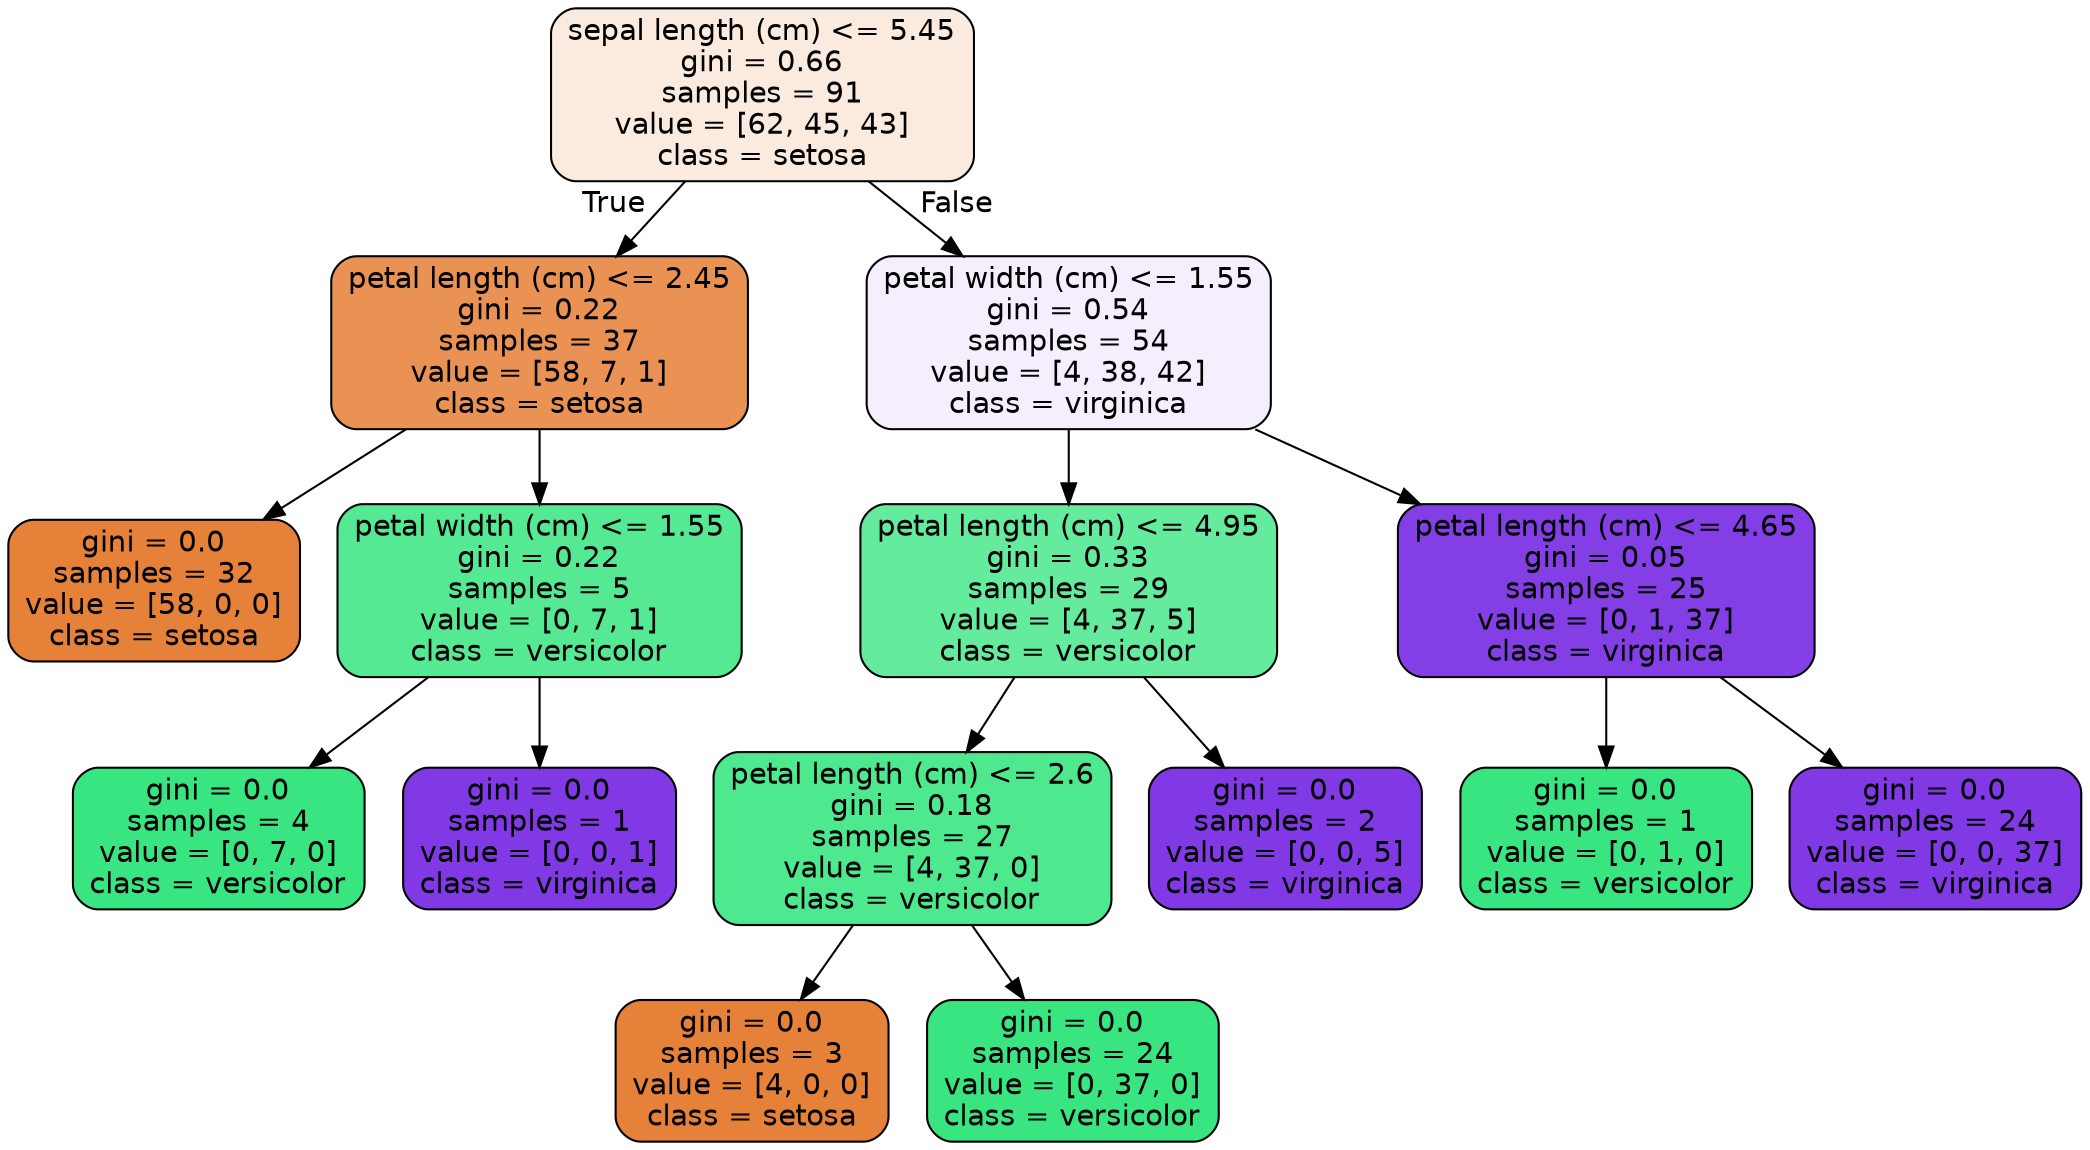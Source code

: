 digraph Tree {
node [shape=box, style="filled, rounded", color="black", fontname="helvetica"] ;
edge [fontname="helvetica"] ;
0 [label="sepal length (cm) <= 5.45\ngini = 0.66\nsamples = 91\nvalue = [62, 45, 43]\nclass = setosa", fillcolor="#fbebdf"] ;
1 [label="petal length (cm) <= 2.45\ngini = 0.22\nsamples = 37\nvalue = [58, 7, 1]\nclass = setosa", fillcolor="#e99254"] ;
0 -> 1 [labeldistance=2.5, labelangle=45, headlabel="True"] ;
2 [label="gini = 0.0\nsamples = 32\nvalue = [58, 0, 0]\nclass = setosa", fillcolor="#e58139"] ;
1 -> 2 ;
3 [label="petal width (cm) <= 1.55\ngini = 0.22\nsamples = 5\nvalue = [0, 7, 1]\nclass = versicolor", fillcolor="#55e993"] ;
1 -> 3 ;
4 [label="gini = 0.0\nsamples = 4\nvalue = [0, 7, 0]\nclass = versicolor", fillcolor="#39e581"] ;
3 -> 4 ;
5 [label="gini = 0.0\nsamples = 1\nvalue = [0, 0, 1]\nclass = virginica", fillcolor="#8139e5"] ;
3 -> 5 ;
6 [label="petal width (cm) <= 1.55\ngini = 0.54\nsamples = 54\nvalue = [4, 38, 42]\nclass = virginica", fillcolor="#f4eefd"] ;
0 -> 6 [labeldistance=2.5, labelangle=-45, headlabel="False"] ;
7 [label="petal length (cm) <= 4.95\ngini = 0.33\nsamples = 29\nvalue = [4, 37, 5]\nclass = versicolor", fillcolor="#64eb9d"] ;
6 -> 7 ;
8 [label="petal length (cm) <= 2.6\ngini = 0.18\nsamples = 27\nvalue = [4, 37, 0]\nclass = versicolor", fillcolor="#4ee88f"] ;
7 -> 8 ;
9 [label="gini = 0.0\nsamples = 3\nvalue = [4, 0, 0]\nclass = setosa", fillcolor="#e58139"] ;
8 -> 9 ;
10 [label="gini = 0.0\nsamples = 24\nvalue = [0, 37, 0]\nclass = versicolor", fillcolor="#39e581"] ;
8 -> 10 ;
11 [label="gini = 0.0\nsamples = 2\nvalue = [0, 0, 5]\nclass = virginica", fillcolor="#8139e5"] ;
7 -> 11 ;
12 [label="petal length (cm) <= 4.65\ngini = 0.05\nsamples = 25\nvalue = [0, 1, 37]\nclass = virginica", fillcolor="#843ee6"] ;
6 -> 12 ;
13 [label="gini = 0.0\nsamples = 1\nvalue = [0, 1, 0]\nclass = versicolor", fillcolor="#39e581"] ;
12 -> 13 ;
14 [label="gini = 0.0\nsamples = 24\nvalue = [0, 0, 37]\nclass = virginica", fillcolor="#8139e5"] ;
12 -> 14 ;
}
